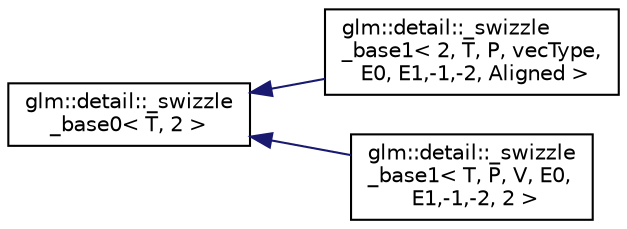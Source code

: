 digraph "Graphical Class Hierarchy"
{
  edge [fontname="Helvetica",fontsize="10",labelfontname="Helvetica",labelfontsize="10"];
  node [fontname="Helvetica",fontsize="10",shape=record];
  rankdir="LR";
  Node1 [label="glm::detail::_swizzle\l_base0\< T, 2 \>",height=0.2,width=0.4,color="black", fillcolor="white", style="filled",URL="$structglm_1_1detail_1_1__swizzle__base0.html"];
  Node1 -> Node2 [dir="back",color="midnightblue",fontsize="10",style="solid",fontname="Helvetica"];
  Node2 [label="glm::detail::_swizzle\l_base1\< 2, T, P, vecType,\l E0, E1,-1,-2, Aligned \>",height=0.2,width=0.4,color="black", fillcolor="white", style="filled",URL="$structglm_1_1detail_1_1__swizzle__base1_3_012_00_01T_00_01P_00_01vecType_00_01E0_00_01E1_00-1_00-2_00_01Aligned_01_4.html"];
  Node1 -> Node3 [dir="back",color="midnightblue",fontsize="10",style="solid",fontname="Helvetica"];
  Node3 [label="glm::detail::_swizzle\l_base1\< T, P, V, E0,\l E1,-1,-2, 2 \>",height=0.2,width=0.4,color="black", fillcolor="white", style="filled",URL="$structglm_1_1detail_1_1__swizzle__base1_3_01T_00_01P_00_01V_00_01E0_00_01E1_00-1_00-2_00_012_01_4.html"];
}
